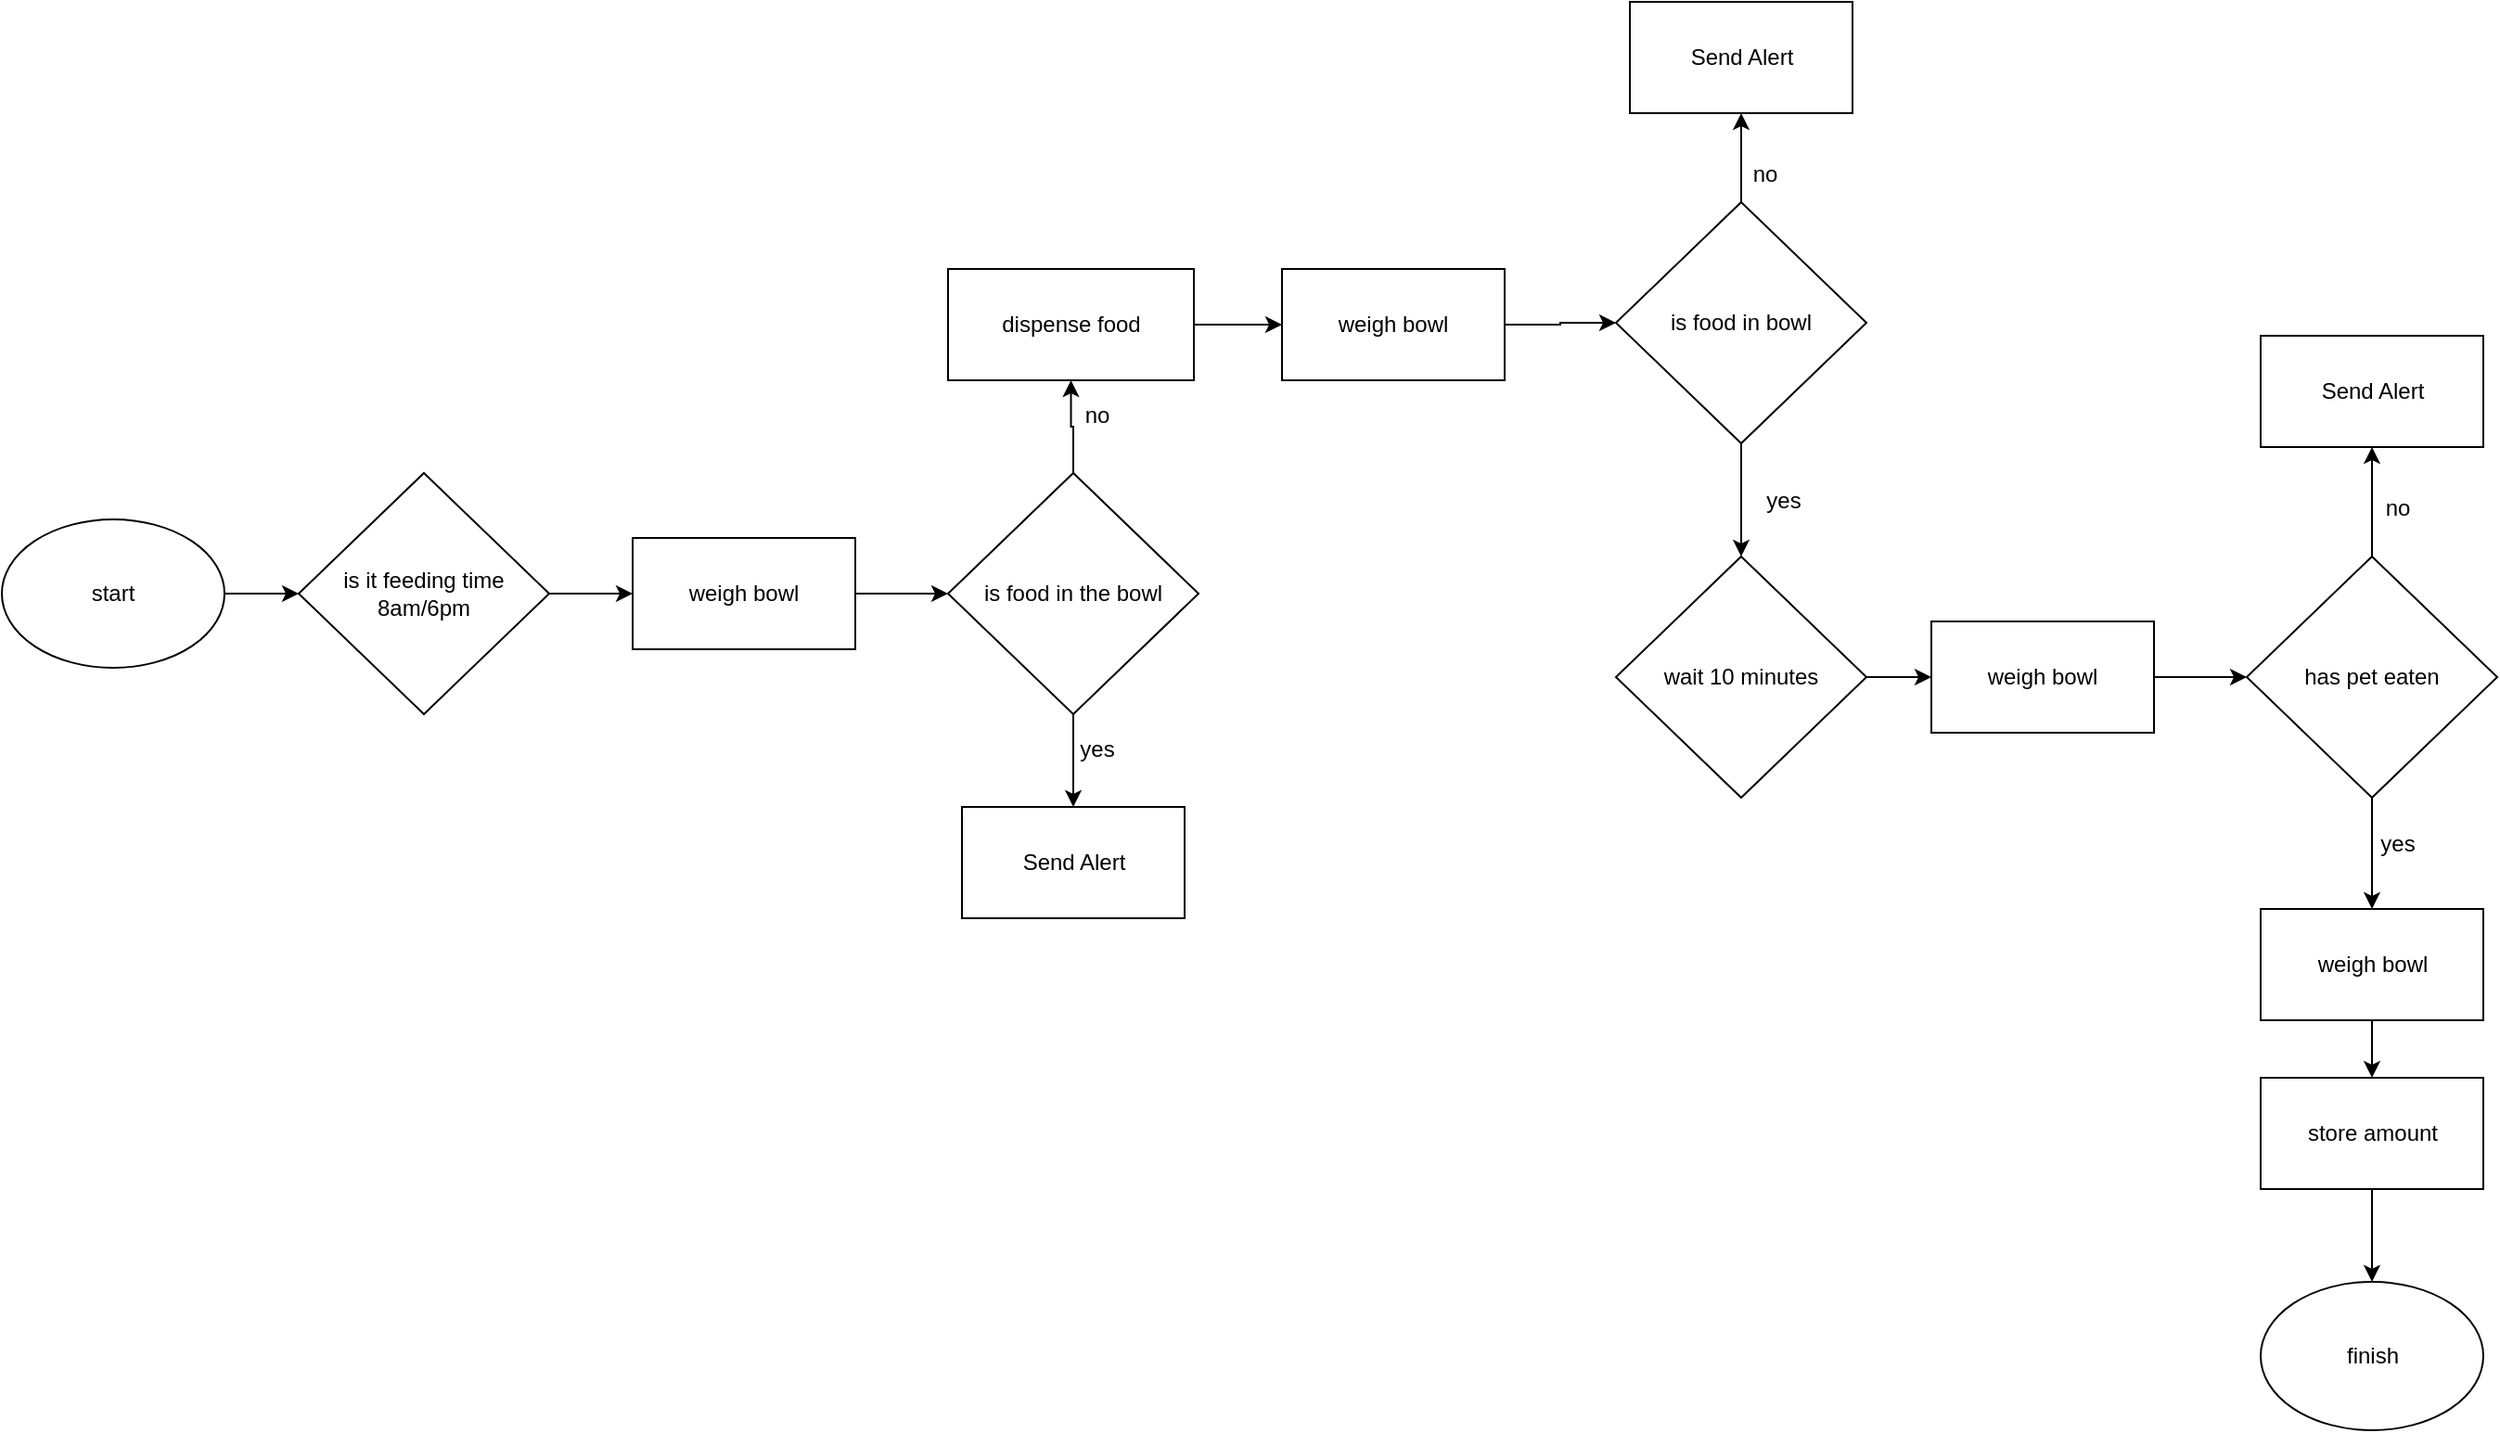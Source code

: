 <mxfile version="28.1.0">
  <diagram name="Page-1" id="E6T4vvLIqMzej7YUCJMo">
    <mxGraphModel dx="3936" dy="991" grid="1" gridSize="10" guides="1" tooltips="1" connect="1" arrows="1" fold="1" page="1" pageScale="1" pageWidth="827" pageHeight="1169" math="0" shadow="0">
      <root>
        <mxCell id="0" />
        <mxCell id="1" parent="0" />
        <mxCell id="aVFgRUdNQQyxXAQFHpOC-48" value="" style="edgeStyle=orthogonalEdgeStyle;rounded=0;orthogonalLoop=1;jettySize=auto;html=1;" parent="1" source="aVFgRUdNQQyxXAQFHpOC-44" target="aVFgRUdNQQyxXAQFHpOC-45" edge="1">
          <mxGeometry relative="1" as="geometry" />
        </mxCell>
        <mxCell id="aVFgRUdNQQyxXAQFHpOC-44" value="start" style="ellipse;whiteSpace=wrap;html=1;" parent="1" vertex="1">
          <mxGeometry x="-1970" y="349" width="120" height="80" as="geometry" />
        </mxCell>
        <mxCell id="aVFgRUdNQQyxXAQFHpOC-49" value="" style="edgeStyle=orthogonalEdgeStyle;rounded=0;orthogonalLoop=1;jettySize=auto;html=1;" parent="1" source="aVFgRUdNQQyxXAQFHpOC-45" target="aVFgRUdNQQyxXAQFHpOC-46" edge="1">
          <mxGeometry relative="1" as="geometry" />
        </mxCell>
        <mxCell id="aVFgRUdNQQyxXAQFHpOC-45" value="is it feeding time 8am/6pm" style="rhombus;whiteSpace=wrap;html=1;" parent="1" vertex="1">
          <mxGeometry x="-1810" y="324" width="135" height="130" as="geometry" />
        </mxCell>
        <mxCell id="aVFgRUdNQQyxXAQFHpOC-50" value="" style="edgeStyle=orthogonalEdgeStyle;rounded=0;orthogonalLoop=1;jettySize=auto;html=1;" parent="1" source="aVFgRUdNQQyxXAQFHpOC-46" target="aVFgRUdNQQyxXAQFHpOC-47" edge="1">
          <mxGeometry relative="1" as="geometry" />
        </mxCell>
        <mxCell id="aVFgRUdNQQyxXAQFHpOC-46" value="weigh bowl" style="rounded=0;whiteSpace=wrap;html=1;" parent="1" vertex="1">
          <mxGeometry x="-1630" y="359" width="120" height="60" as="geometry" />
        </mxCell>
        <mxCell id="aVFgRUdNQQyxXAQFHpOC-72" value="" style="edgeStyle=orthogonalEdgeStyle;rounded=0;orthogonalLoop=1;jettySize=auto;html=1;" parent="1" source="aVFgRUdNQQyxXAQFHpOC-47" target="aVFgRUdNQQyxXAQFHpOC-51" edge="1">
          <mxGeometry relative="1" as="geometry" />
        </mxCell>
        <mxCell id="aVFgRUdNQQyxXAQFHpOC-75" value="" style="edgeStyle=orthogonalEdgeStyle;rounded=0;orthogonalLoop=1;jettySize=auto;html=1;" parent="1" source="aVFgRUdNQQyxXAQFHpOC-47" target="aVFgRUdNQQyxXAQFHpOC-59" edge="1">
          <mxGeometry relative="1" as="geometry" />
        </mxCell>
        <mxCell id="aVFgRUdNQQyxXAQFHpOC-47" value="is food in the bowl" style="rhombus;whiteSpace=wrap;html=1;" parent="1" vertex="1">
          <mxGeometry x="-1460" y="324" width="135" height="130" as="geometry" />
        </mxCell>
        <mxCell id="1HGtigIdT4n5LZ5JOaVU-2" value="" style="edgeStyle=orthogonalEdgeStyle;rounded=0;orthogonalLoop=1;jettySize=auto;html=1;" edge="1" parent="1" source="aVFgRUdNQQyxXAQFHpOC-51" target="1HGtigIdT4n5LZ5JOaVU-1">
          <mxGeometry relative="1" as="geometry" />
        </mxCell>
        <mxCell id="aVFgRUdNQQyxXAQFHpOC-51" value="dispense food" style="rounded=0;whiteSpace=wrap;html=1;" parent="1" vertex="1">
          <mxGeometry x="-1460" y="214" width="132.5" height="60" as="geometry" />
        </mxCell>
        <mxCell id="aVFgRUdNQQyxXAQFHpOC-77" value="" style="edgeStyle=orthogonalEdgeStyle;rounded=0;orthogonalLoop=1;jettySize=auto;html=1;" parent="1" source="aVFgRUdNQQyxXAQFHpOC-53" target="aVFgRUdNQQyxXAQFHpOC-55" edge="1">
          <mxGeometry relative="1" as="geometry" />
        </mxCell>
        <mxCell id="aVFgRUdNQQyxXAQFHpOC-53" value="wait 10 minutes" style="rhombus;whiteSpace=wrap;html=1;" parent="1" vertex="1">
          <mxGeometry x="-1100" y="369" width="135" height="130" as="geometry" />
        </mxCell>
        <mxCell id="aVFgRUdNQQyxXAQFHpOC-79" value="" style="edgeStyle=orthogonalEdgeStyle;rounded=0;orthogonalLoop=1;jettySize=auto;html=1;" parent="1" source="aVFgRUdNQQyxXAQFHpOC-55" target="aVFgRUdNQQyxXAQFHpOC-57" edge="1">
          <mxGeometry relative="1" as="geometry" />
        </mxCell>
        <mxCell id="aVFgRUdNQQyxXAQFHpOC-55" value="weigh bowl" style="whiteSpace=wrap;html=1;" parent="1" vertex="1">
          <mxGeometry x="-930" y="404" width="120" height="60" as="geometry" />
        </mxCell>
        <mxCell id="aVFgRUdNQQyxXAQFHpOC-74" value="" style="edgeStyle=orthogonalEdgeStyle;rounded=0;orthogonalLoop=1;jettySize=auto;html=1;" parent="1" source="aVFgRUdNQQyxXAQFHpOC-57" target="aVFgRUdNQQyxXAQFHpOC-65" edge="1">
          <mxGeometry relative="1" as="geometry" />
        </mxCell>
        <mxCell id="1HGtigIdT4n5LZ5JOaVU-5" value="" style="edgeStyle=orthogonalEdgeStyle;rounded=0;orthogonalLoop=1;jettySize=auto;html=1;" edge="1" parent="1" source="aVFgRUdNQQyxXAQFHpOC-57" target="1HGtigIdT4n5LZ5JOaVU-4">
          <mxGeometry relative="1" as="geometry" />
        </mxCell>
        <mxCell id="aVFgRUdNQQyxXAQFHpOC-57" value="has pet eaten" style="rhombus;whiteSpace=wrap;html=1;" parent="1" vertex="1">
          <mxGeometry x="-760" y="369" width="135" height="130" as="geometry" />
        </mxCell>
        <mxCell id="aVFgRUdNQQyxXAQFHpOC-59" value="Send Alert" style="rounded=0;whiteSpace=wrap;html=1;" parent="1" vertex="1">
          <mxGeometry x="-1452.5" y="504" width="120" height="60" as="geometry" />
        </mxCell>
        <mxCell id="aVFgRUdNQQyxXAQFHpOC-65" value="Send Alert" style="rounded=0;whiteSpace=wrap;html=1;" parent="1" vertex="1">
          <mxGeometry x="-752.5" y="250" width="120" height="60" as="geometry" />
        </mxCell>
        <mxCell id="aVFgRUdNQQyxXAQFHpOC-81" value="yes" style="text;html=1;align=center;verticalAlign=middle;resizable=0;points=[];autosize=1;strokeColor=none;fillColor=none;" parent="1" vertex="1">
          <mxGeometry x="-1400" y="458" width="40" height="30" as="geometry" />
        </mxCell>
        <mxCell id="aVFgRUdNQQyxXAQFHpOC-82" value="no" style="text;html=1;align=center;verticalAlign=middle;resizable=0;points=[];autosize=1;strokeColor=none;fillColor=none;" parent="1" vertex="1">
          <mxGeometry x="-1400" y="278" width="40" height="30" as="geometry" />
        </mxCell>
        <mxCell id="aVFgRUdNQQyxXAQFHpOC-83" value="yes" style="text;html=1;align=center;verticalAlign=middle;resizable=0;points=[];autosize=1;strokeColor=none;fillColor=none;" parent="1" vertex="1">
          <mxGeometry x="-698.75" y="509" width="40" height="30" as="geometry" />
        </mxCell>
        <mxCell id="aVFgRUdNQQyxXAQFHpOC-85" value="no" style="text;html=1;align=center;verticalAlign=middle;resizable=0;points=[];autosize=1;strokeColor=none;fillColor=none;" parent="1" vertex="1">
          <mxGeometry x="-698.75" y="328" width="40" height="30" as="geometry" />
        </mxCell>
        <mxCell id="1HGtigIdT4n5LZ5JOaVU-11" value="" style="edgeStyle=orthogonalEdgeStyle;rounded=0;orthogonalLoop=1;jettySize=auto;html=1;" edge="1" parent="1" source="1HGtigIdT4n5LZ5JOaVU-1" target="1HGtigIdT4n5LZ5JOaVU-10">
          <mxGeometry relative="1" as="geometry" />
        </mxCell>
        <mxCell id="1HGtigIdT4n5LZ5JOaVU-1" value="weigh bowl" style="rounded=0;whiteSpace=wrap;html=1;" vertex="1" parent="1">
          <mxGeometry x="-1280" y="214" width="120" height="60" as="geometry" />
        </mxCell>
        <mxCell id="1HGtigIdT4n5LZ5JOaVU-7" value="" style="edgeStyle=orthogonalEdgeStyle;rounded=0;orthogonalLoop=1;jettySize=auto;html=1;" edge="1" parent="1" source="1HGtigIdT4n5LZ5JOaVU-4" target="1HGtigIdT4n5LZ5JOaVU-6">
          <mxGeometry relative="1" as="geometry" />
        </mxCell>
        <mxCell id="1HGtigIdT4n5LZ5JOaVU-4" value="weigh bowl" style="whiteSpace=wrap;html=1;" vertex="1" parent="1">
          <mxGeometry x="-752.5" y="559" width="120" height="60" as="geometry" />
        </mxCell>
        <mxCell id="1HGtigIdT4n5LZ5JOaVU-9" value="" style="edgeStyle=orthogonalEdgeStyle;rounded=0;orthogonalLoop=1;jettySize=auto;html=1;" edge="1" parent="1" source="1HGtigIdT4n5LZ5JOaVU-6" target="1HGtigIdT4n5LZ5JOaVU-8">
          <mxGeometry relative="1" as="geometry" />
        </mxCell>
        <mxCell id="1HGtigIdT4n5LZ5JOaVU-6" value="store amount" style="whiteSpace=wrap;html=1;" vertex="1" parent="1">
          <mxGeometry x="-752.5" y="650" width="120" height="60" as="geometry" />
        </mxCell>
        <mxCell id="1HGtigIdT4n5LZ5JOaVU-8" value="finish" style="ellipse;whiteSpace=wrap;html=1;" vertex="1" parent="1">
          <mxGeometry x="-752.5" y="760" width="120" height="80" as="geometry" />
        </mxCell>
        <mxCell id="1HGtigIdT4n5LZ5JOaVU-12" value="" style="edgeStyle=orthogonalEdgeStyle;rounded=0;orthogonalLoop=1;jettySize=auto;html=1;" edge="1" parent="1" source="1HGtigIdT4n5LZ5JOaVU-10" target="aVFgRUdNQQyxXAQFHpOC-53">
          <mxGeometry relative="1" as="geometry" />
        </mxCell>
        <mxCell id="1HGtigIdT4n5LZ5JOaVU-16" value="" style="edgeStyle=orthogonalEdgeStyle;rounded=0;orthogonalLoop=1;jettySize=auto;html=1;" edge="1" parent="1" source="1HGtigIdT4n5LZ5JOaVU-10" target="1HGtigIdT4n5LZ5JOaVU-15">
          <mxGeometry relative="1" as="geometry" />
        </mxCell>
        <mxCell id="1HGtigIdT4n5LZ5JOaVU-10" value="is food in bowl" style="rhombus;whiteSpace=wrap;html=1;" vertex="1" parent="1">
          <mxGeometry x="-1100" y="178" width="135" height="130" as="geometry" />
        </mxCell>
        <mxCell id="1HGtigIdT4n5LZ5JOaVU-13" value="yes" style="text;html=1;align=center;verticalAlign=middle;resizable=0;points=[];autosize=1;strokeColor=none;fillColor=none;" vertex="1" parent="1">
          <mxGeometry x="-1030" y="324" width="40" height="30" as="geometry" />
        </mxCell>
        <mxCell id="1HGtigIdT4n5LZ5JOaVU-15" value="Send Alert" style="rounded=0;whiteSpace=wrap;html=1;" vertex="1" parent="1">
          <mxGeometry x="-1092.5" y="70" width="120" height="60" as="geometry" />
        </mxCell>
        <mxCell id="1HGtigIdT4n5LZ5JOaVU-17" value="no" style="text;html=1;align=center;verticalAlign=middle;resizable=0;points=[];autosize=1;strokeColor=none;fillColor=none;" vertex="1" parent="1">
          <mxGeometry x="-1040" y="148" width="40" height="30" as="geometry" />
        </mxCell>
      </root>
    </mxGraphModel>
  </diagram>
</mxfile>
